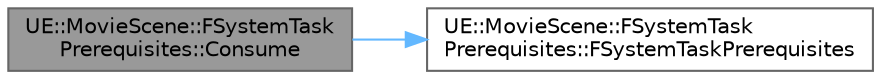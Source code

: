 digraph "UE::MovieScene::FSystemTaskPrerequisites::Consume"
{
 // INTERACTIVE_SVG=YES
 // LATEX_PDF_SIZE
  bgcolor="transparent";
  edge [fontname=Helvetica,fontsize=10,labelfontname=Helvetica,labelfontsize=10];
  node [fontname=Helvetica,fontsize=10,shape=box,height=0.2,width=0.4];
  rankdir="LR";
  Node1 [id="Node000001",label="UE::MovieScene::FSystemTask\lPrerequisites::Consume",height=0.2,width=0.4,color="gray40", fillcolor="grey60", style="filled", fontcolor="black",tooltip=" "];
  Node1 -> Node2 [id="edge1_Node000001_Node000002",color="steelblue1",style="solid",tooltip=" "];
  Node2 [id="Node000002",label="UE::MovieScene::FSystemTask\lPrerequisites::FSystemTaskPrerequisites",height=0.2,width=0.4,color="grey40", fillcolor="white", style="filled",URL="$d3/d71/structUE_1_1MovieScene_1_1FSystemTaskPrerequisites.html#a5f3394a511eec6bda268587296e27ee8",tooltip=" "];
}
